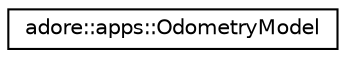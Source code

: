 digraph "Graphical Class Hierarchy"
{
 // LATEX_PDF_SIZE
  edge [fontname="Helvetica",fontsize="10",labelfontname="Helvetica",labelfontsize="10"];
  node [fontname="Helvetica",fontsize="10",shape=record];
  rankdir="LR";
  Node0 [label="adore::apps::OdometryModel",height=0.2,width=0.4,color="black", fillcolor="white", style="filled",URL="$classadore_1_1apps_1_1OdometryModel.html",tooltip="a model for odometry sensor integrates velocities as measured with errors"];
}

